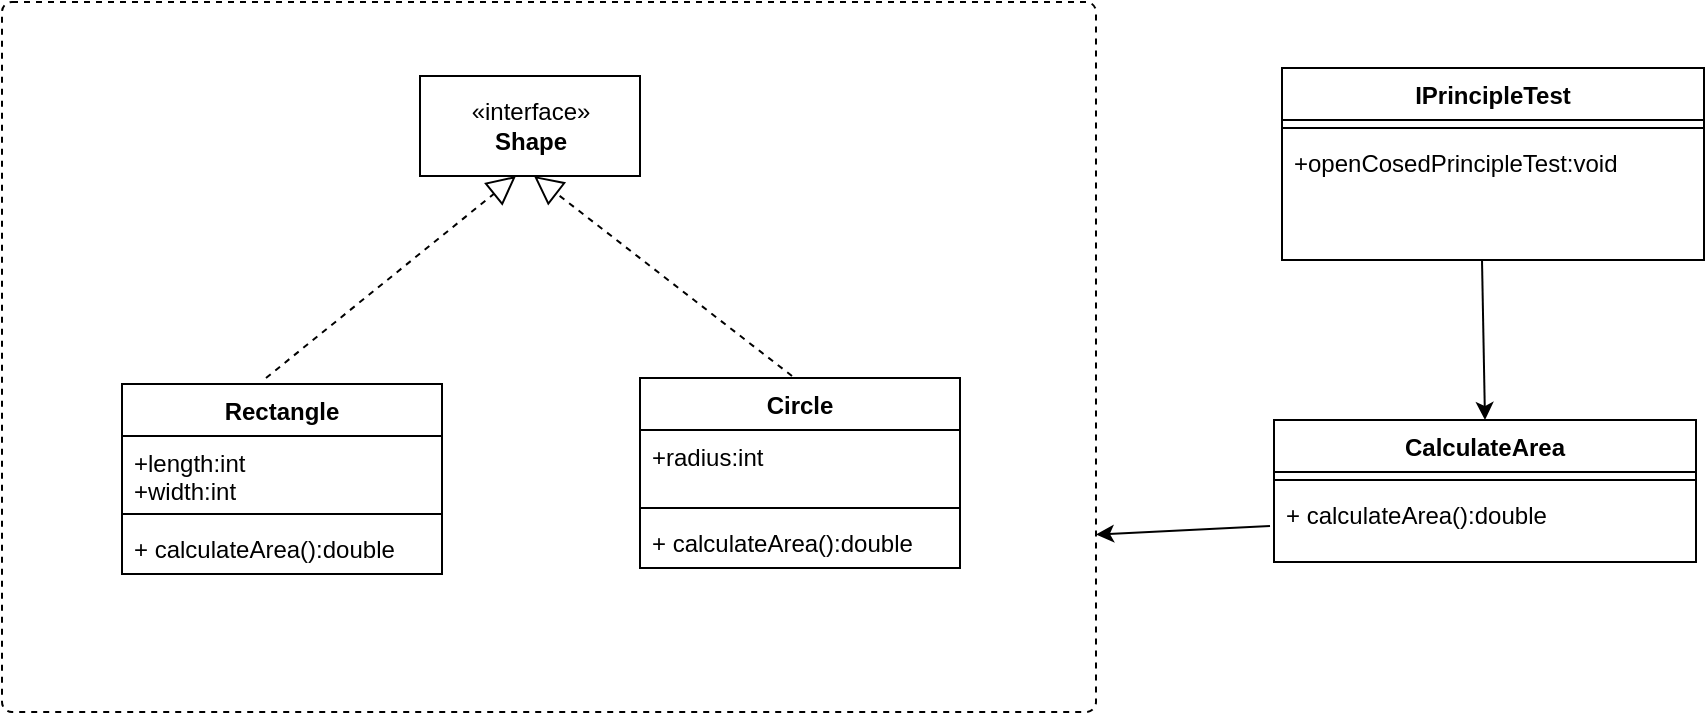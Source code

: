 <mxfile version="13.9.9" type="device"><diagram id="ec2k7Hesi6WmFlCKf6qa" name="Page-1"><mxGraphModel dx="1492" dy="104" grid="0" gridSize="10" guides="1" tooltips="1" connect="1" arrows="1" fold="1" page="0" pageScale="1" pageWidth="850" pageHeight="1100" math="0" shadow="0"><root><mxCell id="0"/><mxCell id="1" parent="0"/><mxCell id="JZr3AblXz24BKzp_hZLc-24" value="" style="html=1;align=center;verticalAlign=top;rounded=1;absoluteArcSize=1;arcSize=10;dashed=1;" parent="1" vertex="1"><mxGeometry x="-114" y="481" width="547" height="355" as="geometry"/></mxCell><mxCell id="7be0KA80ARklzb5PeEwu-27" style="edgeStyle=orthogonalEdgeStyle;rounded=0;sketch=1;orthogonalLoop=1;jettySize=auto;html=1;entryX=0.032;entryY=0.463;entryDx=0;entryDy=0;entryPerimeter=0;fontSize=11;" parent="1" edge="1"><mxGeometry relative="1" as="geometry"><mxPoint x="546.5" y="2563.5" as="sourcePoint"/></mxGeometry></mxCell><mxCell id="7be0KA80ARklzb5PeEwu-33" value="" style="edgeStyle=orthogonalEdgeStyle;rounded=0;orthogonalLoop=1;jettySize=auto;html=1;" parent="1" edge="1"><mxGeometry relative="1" as="geometry"><mxPoint x="403.5" y="2458" as="targetPoint"/></mxGeometry></mxCell><mxCell id="JZr3AblXz24BKzp_hZLc-19" value="" style="endArrow=block;dashed=1;endFill=0;endSize=12;html=1;" parent="1" edge="1"><mxGeometry width="160" relative="1" as="geometry"><mxPoint x="18" y="669" as="sourcePoint"/><mxPoint x="143" y="568" as="targetPoint"/></mxGeometry></mxCell><mxCell id="JZr3AblXz24BKzp_hZLc-21" value="CalculateArea" style="swimlane;fontStyle=1;align=center;verticalAlign=top;childLayout=stackLayout;horizontal=1;startSize=26;horizontalStack=0;resizeParent=1;resizeParentMax=0;resizeLast=0;collapsible=1;marginBottom=0;" parent="1" vertex="1"><mxGeometry x="522" y="690" width="211" height="71" as="geometry"/></mxCell><mxCell id="JZr3AblXz24BKzp_hZLc-28" value="" style="endArrow=classic;html=1;entryX=1;entryY=0.75;entryDx=0;entryDy=0;" parent="JZr3AblXz24BKzp_hZLc-21" target="JZr3AblXz24BKzp_hZLc-24" edge="1"><mxGeometry width="50" height="50" relative="1" as="geometry"><mxPoint x="-2" y="53" as="sourcePoint"/><mxPoint x="48" y="3" as="targetPoint"/></mxGeometry></mxCell><mxCell id="JZr3AblXz24BKzp_hZLc-22" value="" style="line;strokeWidth=1;fillColor=none;align=left;verticalAlign=middle;spacingTop=-1;spacingLeft=3;spacingRight=3;rotatable=0;labelPosition=right;points=[];portConstraint=eastwest;" parent="JZr3AblXz24BKzp_hZLc-21" vertex="1"><mxGeometry y="26" width="211" height="8" as="geometry"/></mxCell><mxCell id="JZr3AblXz24BKzp_hZLc-23" value="+ calculateArea():double" style="text;strokeColor=none;fillColor=none;align=left;verticalAlign=top;spacingLeft=4;spacingRight=4;overflow=hidden;rotatable=0;points=[[0,0.5],[1,0.5]];portConstraint=eastwest;" parent="JZr3AblXz24BKzp_hZLc-21" vertex="1"><mxGeometry y="34" width="211" height="37" as="geometry"/></mxCell><mxCell id="JZr3AblXz24BKzp_hZLc-29" value="IPrincipleTest" style="swimlane;fontStyle=1;align=center;verticalAlign=top;childLayout=stackLayout;horizontal=1;startSize=26;horizontalStack=0;resizeParent=1;resizeParentMax=0;resizeLast=0;collapsible=1;marginBottom=0;" parent="1" vertex="1"><mxGeometry x="526" y="514" width="211" height="96" as="geometry"/></mxCell><mxCell id="JZr3AblXz24BKzp_hZLc-31" value="" style="line;strokeWidth=1;fillColor=none;align=left;verticalAlign=middle;spacingTop=-1;spacingLeft=3;spacingRight=3;rotatable=0;labelPosition=right;points=[];portConstraint=eastwest;" parent="JZr3AblXz24BKzp_hZLc-29" vertex="1"><mxGeometry y="26" width="211" height="8" as="geometry"/></mxCell><mxCell id="JZr3AblXz24BKzp_hZLc-30" value="" style="endArrow=classic;html=1;entryX=0.5;entryY=0;entryDx=0;entryDy=0;" parent="JZr3AblXz24BKzp_hZLc-29" target="JZr3AblXz24BKzp_hZLc-21" edge="1"><mxGeometry width="50" height="50" relative="1" as="geometry"><mxPoint x="100" y="96" as="sourcePoint"/><mxPoint x="150" y="46" as="targetPoint"/></mxGeometry></mxCell><mxCell id="JZr3AblXz24BKzp_hZLc-32" value="+openCosedPrincipleTest:void" style="text;strokeColor=none;fillColor=none;align=left;verticalAlign=top;spacingLeft=4;spacingRight=4;overflow=hidden;rotatable=0;points=[[0,0.5],[1,0.5]];portConstraint=eastwest;" parent="JZr3AblXz24BKzp_hZLc-29" vertex="1"><mxGeometry y="34" width="211" height="62" as="geometry"/></mxCell><mxCell id="hhEI70Yv11CS1JlChZkv-2" value="«interface»&lt;br&gt;&lt;b&gt;Shape&lt;/b&gt;" style="html=1;" vertex="1" parent="1"><mxGeometry x="95" y="518" width="110" height="50" as="geometry"/></mxCell><mxCell id="hhEI70Yv11CS1JlChZkv-3" value="Rectangle" style="swimlane;fontStyle=1;align=center;verticalAlign=top;childLayout=stackLayout;horizontal=1;startSize=26;horizontalStack=0;resizeParent=1;resizeParentMax=0;resizeLast=0;collapsible=1;marginBottom=0;" vertex="1" parent="1"><mxGeometry x="-54" y="672" width="160" height="95" as="geometry"/></mxCell><mxCell id="hhEI70Yv11CS1JlChZkv-4" value="+length:int&#10;+width:int" style="text;strokeColor=none;fillColor=none;align=left;verticalAlign=top;spacingLeft=4;spacingRight=4;overflow=hidden;rotatable=0;points=[[0,0.5],[1,0.5]];portConstraint=eastwest;" vertex="1" parent="hhEI70Yv11CS1JlChZkv-3"><mxGeometry y="26" width="160" height="35" as="geometry"/></mxCell><mxCell id="hhEI70Yv11CS1JlChZkv-5" value="" style="line;strokeWidth=1;fillColor=none;align=left;verticalAlign=middle;spacingTop=-1;spacingLeft=3;spacingRight=3;rotatable=0;labelPosition=right;points=[];portConstraint=eastwest;" vertex="1" parent="hhEI70Yv11CS1JlChZkv-3"><mxGeometry y="61" width="160" height="8" as="geometry"/></mxCell><mxCell id="hhEI70Yv11CS1JlChZkv-6" value="+ calculateArea():double" style="text;strokeColor=none;fillColor=none;align=left;verticalAlign=top;spacingLeft=4;spacingRight=4;overflow=hidden;rotatable=0;points=[[0,0.5],[1,0.5]];portConstraint=eastwest;" vertex="1" parent="hhEI70Yv11CS1JlChZkv-3"><mxGeometry y="69" width="160" height="26" as="geometry"/></mxCell><mxCell id="JZr3AblXz24BKzp_hZLc-20" value="" style="endArrow=block;dashed=1;endFill=0;endSize=12;html=1;" parent="1" edge="1"><mxGeometry width="160" relative="1" as="geometry"><mxPoint x="281" y="668" as="sourcePoint"/><mxPoint x="152" y="568" as="targetPoint"/></mxGeometry></mxCell><mxCell id="hhEI70Yv11CS1JlChZkv-8" value="Circle" style="swimlane;fontStyle=1;align=center;verticalAlign=top;childLayout=stackLayout;horizontal=1;startSize=26;horizontalStack=0;resizeParent=1;resizeParentMax=0;resizeLast=0;collapsible=1;marginBottom=0;" vertex="1" parent="1"><mxGeometry x="205" y="669" width="160" height="95" as="geometry"/></mxCell><mxCell id="hhEI70Yv11CS1JlChZkv-9" value="+radius:int" style="text;strokeColor=none;fillColor=none;align=left;verticalAlign=top;spacingLeft=4;spacingRight=4;overflow=hidden;rotatable=0;points=[[0,0.5],[1,0.5]];portConstraint=eastwest;" vertex="1" parent="hhEI70Yv11CS1JlChZkv-8"><mxGeometry y="26" width="160" height="35" as="geometry"/></mxCell><mxCell id="hhEI70Yv11CS1JlChZkv-10" value="" style="line;strokeWidth=1;fillColor=none;align=left;verticalAlign=middle;spacingTop=-1;spacingLeft=3;spacingRight=3;rotatable=0;labelPosition=right;points=[];portConstraint=eastwest;" vertex="1" parent="hhEI70Yv11CS1JlChZkv-8"><mxGeometry y="61" width="160" height="8" as="geometry"/></mxCell><mxCell id="hhEI70Yv11CS1JlChZkv-11" value="+ calculateArea():double" style="text;strokeColor=none;fillColor=none;align=left;verticalAlign=top;spacingLeft=4;spacingRight=4;overflow=hidden;rotatable=0;points=[[0,0.5],[1,0.5]];portConstraint=eastwest;" vertex="1" parent="hhEI70Yv11CS1JlChZkv-8"><mxGeometry y="69" width="160" height="26" as="geometry"/></mxCell></root></mxGraphModel></diagram></mxfile>